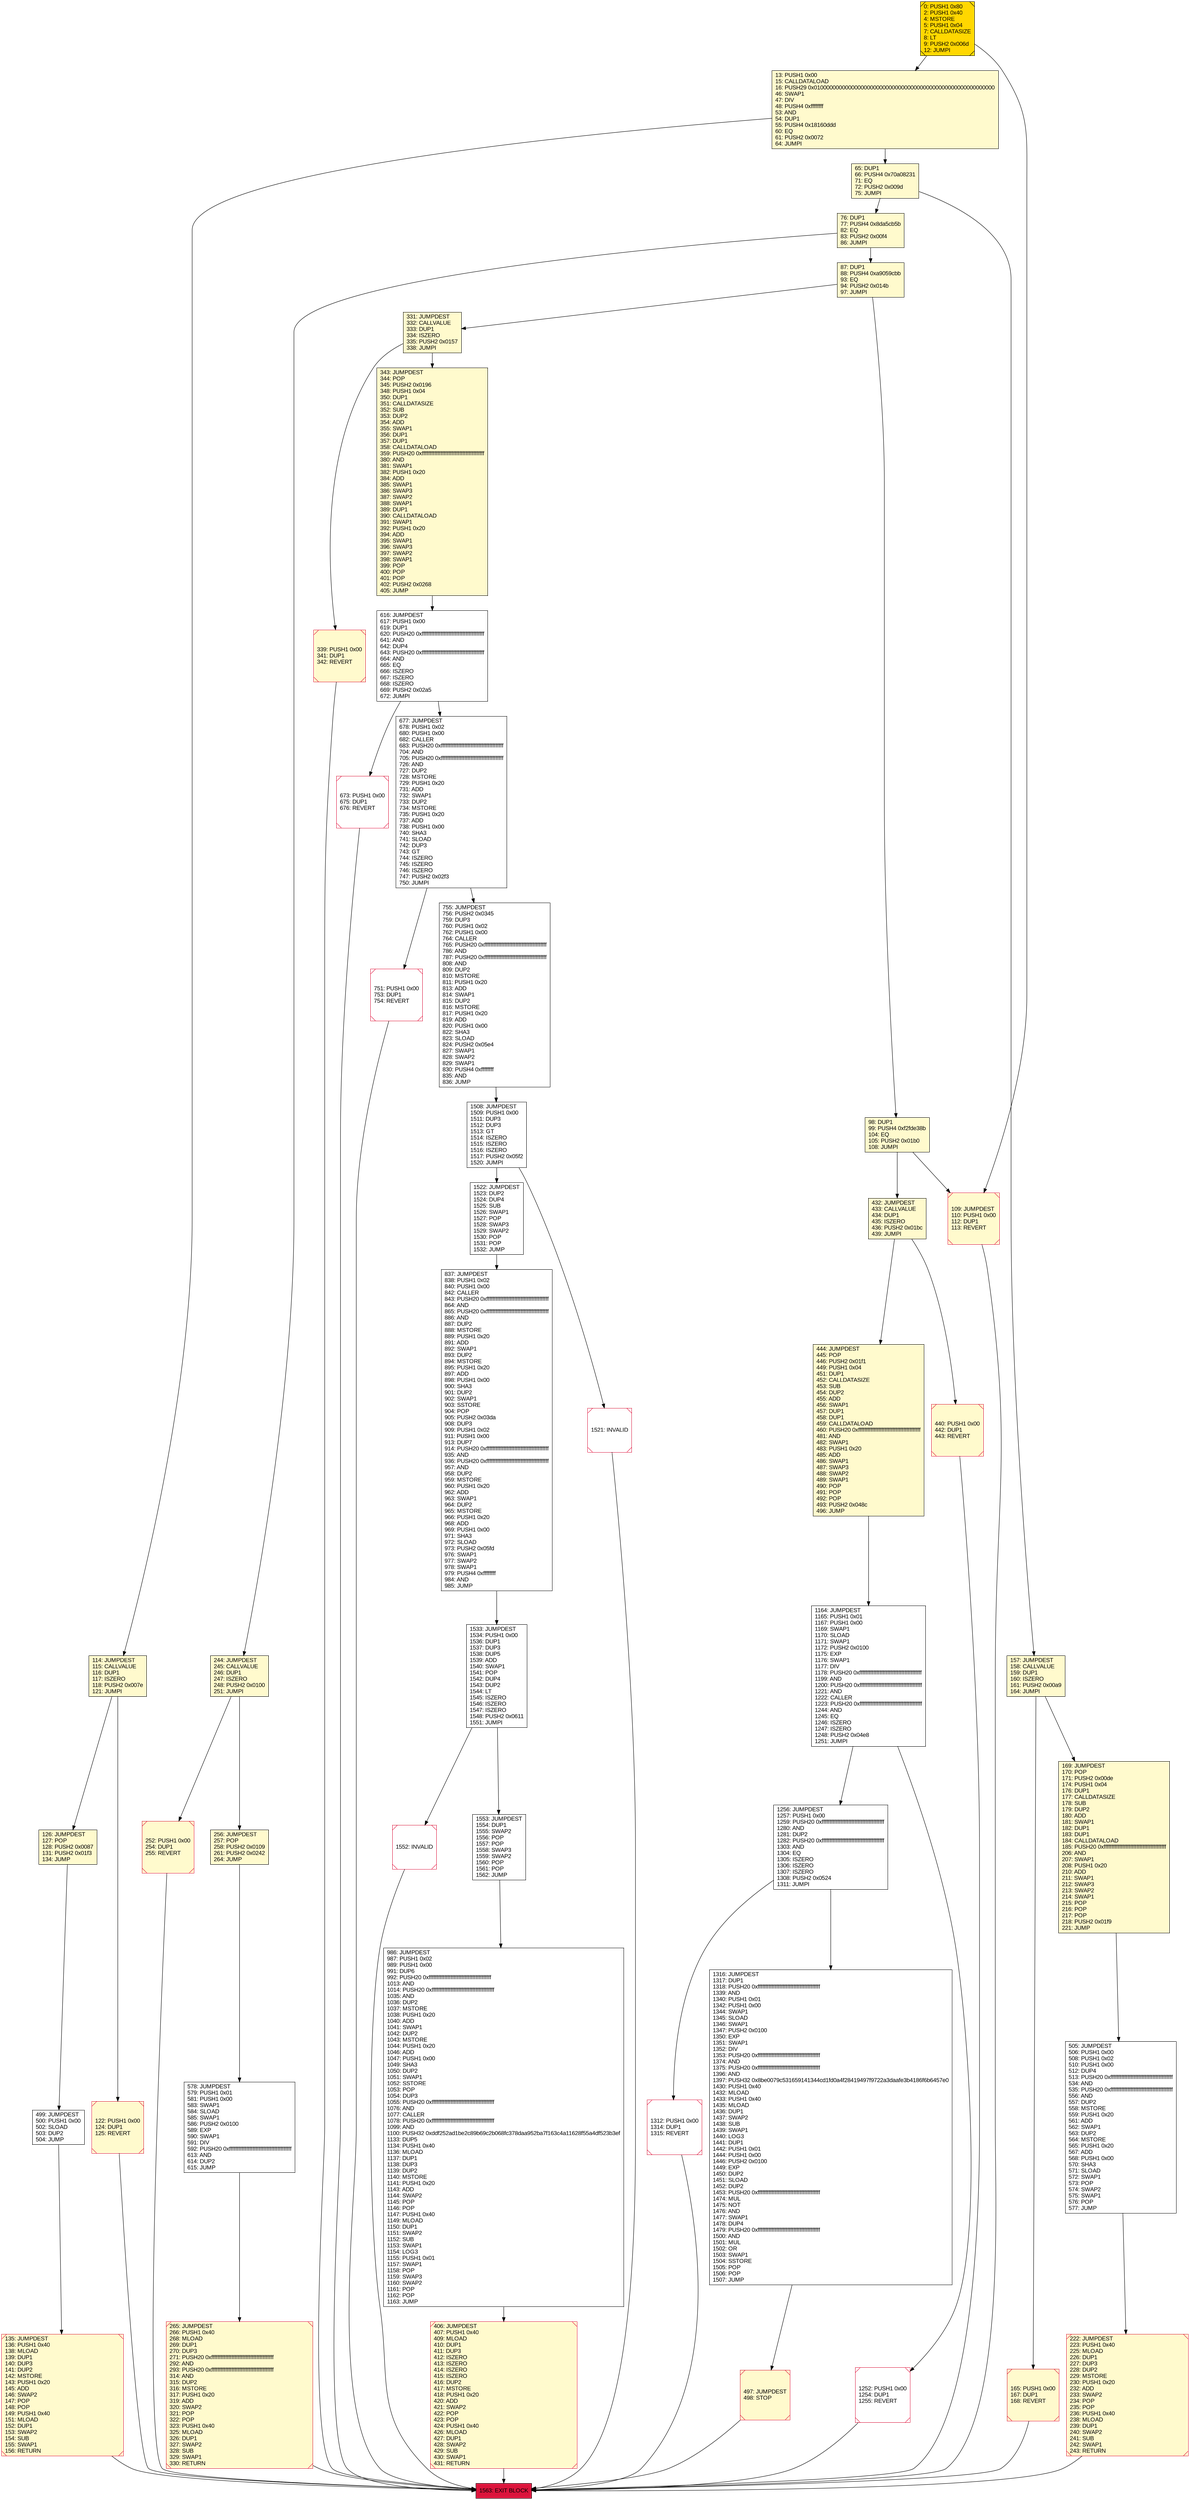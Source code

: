digraph G {
bgcolor=transparent rankdir=UD;
node [shape=box style=filled color=black fillcolor=white fontname=arial fontcolor=black];
673 [label="673: PUSH1 0x00\l675: DUP1\l676: REVERT\l" shape=Msquare color=crimson ];
1312 [label="1312: PUSH1 0x00\l1314: DUP1\l1315: REVERT\l" shape=Msquare color=crimson ];
165 [label="165: PUSH1 0x00\l167: DUP1\l168: REVERT\l" fillcolor=lemonchiffon shape=Msquare color=crimson ];
837 [label="837: JUMPDEST\l838: PUSH1 0x02\l840: PUSH1 0x00\l842: CALLER\l843: PUSH20 0xffffffffffffffffffffffffffffffffffffffff\l864: AND\l865: PUSH20 0xffffffffffffffffffffffffffffffffffffffff\l886: AND\l887: DUP2\l888: MSTORE\l889: PUSH1 0x20\l891: ADD\l892: SWAP1\l893: DUP2\l894: MSTORE\l895: PUSH1 0x20\l897: ADD\l898: PUSH1 0x00\l900: SHA3\l901: DUP2\l902: SWAP1\l903: SSTORE\l904: POP\l905: PUSH2 0x03da\l908: DUP3\l909: PUSH1 0x02\l911: PUSH1 0x00\l913: DUP7\l914: PUSH20 0xffffffffffffffffffffffffffffffffffffffff\l935: AND\l936: PUSH20 0xffffffffffffffffffffffffffffffffffffffff\l957: AND\l958: DUP2\l959: MSTORE\l960: PUSH1 0x20\l962: ADD\l963: SWAP1\l964: DUP2\l965: MSTORE\l966: PUSH1 0x20\l968: ADD\l969: PUSH1 0x00\l971: SHA3\l972: SLOAD\l973: PUSH2 0x05fd\l976: SWAP1\l977: SWAP2\l978: SWAP1\l979: PUSH4 0xffffffff\l984: AND\l985: JUMP\l" ];
126 [label="126: JUMPDEST\l127: POP\l128: PUSH2 0x0087\l131: PUSH2 0x01f3\l134: JUMP\l" fillcolor=lemonchiffon ];
505 [label="505: JUMPDEST\l506: PUSH1 0x00\l508: PUSH1 0x02\l510: PUSH1 0x00\l512: DUP4\l513: PUSH20 0xffffffffffffffffffffffffffffffffffffffff\l534: AND\l535: PUSH20 0xffffffffffffffffffffffffffffffffffffffff\l556: AND\l557: DUP2\l558: MSTORE\l559: PUSH1 0x20\l561: ADD\l562: SWAP1\l563: DUP2\l564: MSTORE\l565: PUSH1 0x20\l567: ADD\l568: PUSH1 0x00\l570: SHA3\l571: SLOAD\l572: SWAP1\l573: POP\l574: SWAP2\l575: SWAP1\l576: POP\l577: JUMP\l" ];
444 [label="444: JUMPDEST\l445: POP\l446: PUSH2 0x01f1\l449: PUSH1 0x04\l451: DUP1\l452: CALLDATASIZE\l453: SUB\l454: DUP2\l455: ADD\l456: SWAP1\l457: DUP1\l458: DUP1\l459: CALLDATALOAD\l460: PUSH20 0xffffffffffffffffffffffffffffffffffffffff\l481: AND\l482: SWAP1\l483: PUSH1 0x20\l485: ADD\l486: SWAP1\l487: SWAP3\l488: SWAP2\l489: SWAP1\l490: POP\l491: POP\l492: POP\l493: PUSH2 0x048c\l496: JUMP\l" fillcolor=lemonchiffon ];
755 [label="755: JUMPDEST\l756: PUSH2 0x0345\l759: DUP3\l760: PUSH1 0x02\l762: PUSH1 0x00\l764: CALLER\l765: PUSH20 0xffffffffffffffffffffffffffffffffffffffff\l786: AND\l787: PUSH20 0xffffffffffffffffffffffffffffffffffffffff\l808: AND\l809: DUP2\l810: MSTORE\l811: PUSH1 0x20\l813: ADD\l814: SWAP1\l815: DUP2\l816: MSTORE\l817: PUSH1 0x20\l819: ADD\l820: PUSH1 0x00\l822: SHA3\l823: SLOAD\l824: PUSH2 0x05e4\l827: SWAP1\l828: SWAP2\l829: SWAP1\l830: PUSH4 0xffffffff\l835: AND\l836: JUMP\l" ];
1508 [label="1508: JUMPDEST\l1509: PUSH1 0x00\l1511: DUP3\l1512: DUP3\l1513: GT\l1514: ISZERO\l1515: ISZERO\l1516: ISZERO\l1517: PUSH2 0x05f2\l1520: JUMPI\l" ];
440 [label="440: PUSH1 0x00\l442: DUP1\l443: REVERT\l" fillcolor=lemonchiffon shape=Msquare color=crimson ];
1563 [label="1563: EXIT BLOCK\l" fillcolor=crimson ];
256 [label="256: JUMPDEST\l257: POP\l258: PUSH2 0x0109\l261: PUSH2 0x0242\l264: JUMP\l" fillcolor=lemonchiffon ];
406 [label="406: JUMPDEST\l407: PUSH1 0x40\l409: MLOAD\l410: DUP1\l411: DUP3\l412: ISZERO\l413: ISZERO\l414: ISZERO\l415: ISZERO\l416: DUP2\l417: MSTORE\l418: PUSH1 0x20\l420: ADD\l421: SWAP2\l422: POP\l423: POP\l424: PUSH1 0x40\l426: MLOAD\l427: DUP1\l428: SWAP2\l429: SUB\l430: SWAP1\l431: RETURN\l" fillcolor=lemonchiffon shape=Msquare color=crimson ];
13 [label="13: PUSH1 0x00\l15: CALLDATALOAD\l16: PUSH29 0x0100000000000000000000000000000000000000000000000000000000\l46: SWAP1\l47: DIV\l48: PUSH4 0xffffffff\l53: AND\l54: DUP1\l55: PUSH4 0x18160ddd\l60: EQ\l61: PUSH2 0x0072\l64: JUMPI\l" fillcolor=lemonchiffon ];
1552 [label="1552: INVALID\l" shape=Msquare color=crimson ];
98 [label="98: DUP1\l99: PUSH4 0xf2fde38b\l104: EQ\l105: PUSH2 0x01b0\l108: JUMPI\l" fillcolor=lemonchiffon ];
135 [label="135: JUMPDEST\l136: PUSH1 0x40\l138: MLOAD\l139: DUP1\l140: DUP3\l141: DUP2\l142: MSTORE\l143: PUSH1 0x20\l145: ADD\l146: SWAP2\l147: POP\l148: POP\l149: PUSH1 0x40\l151: MLOAD\l152: DUP1\l153: SWAP2\l154: SUB\l155: SWAP1\l156: RETURN\l" fillcolor=lemonchiffon shape=Msquare color=crimson ];
616 [label="616: JUMPDEST\l617: PUSH1 0x00\l619: DUP1\l620: PUSH20 0xffffffffffffffffffffffffffffffffffffffff\l641: AND\l642: DUP4\l643: PUSH20 0xffffffffffffffffffffffffffffffffffffffff\l664: AND\l665: EQ\l666: ISZERO\l667: ISZERO\l668: ISZERO\l669: PUSH2 0x02a5\l672: JUMPI\l" ];
331 [label="331: JUMPDEST\l332: CALLVALUE\l333: DUP1\l334: ISZERO\l335: PUSH2 0x0157\l338: JUMPI\l" fillcolor=lemonchiffon ];
157 [label="157: JUMPDEST\l158: CALLVALUE\l159: DUP1\l160: ISZERO\l161: PUSH2 0x00a9\l164: JUMPI\l" fillcolor=lemonchiffon ];
499 [label="499: JUMPDEST\l500: PUSH1 0x00\l502: SLOAD\l503: DUP2\l504: JUMP\l" ];
87 [label="87: DUP1\l88: PUSH4 0xa9059cbb\l93: EQ\l94: PUSH2 0x014b\l97: JUMPI\l" fillcolor=lemonchiffon ];
1252 [label="1252: PUSH1 0x00\l1254: DUP1\l1255: REVERT\l" shape=Msquare color=crimson ];
1522 [label="1522: JUMPDEST\l1523: DUP2\l1524: DUP4\l1525: SUB\l1526: SWAP1\l1527: POP\l1528: SWAP3\l1529: SWAP2\l1530: POP\l1531: POP\l1532: JUMP\l" ];
1256 [label="1256: JUMPDEST\l1257: PUSH1 0x00\l1259: PUSH20 0xffffffffffffffffffffffffffffffffffffffff\l1280: AND\l1281: DUP2\l1282: PUSH20 0xffffffffffffffffffffffffffffffffffffffff\l1303: AND\l1304: EQ\l1305: ISZERO\l1306: ISZERO\l1307: ISZERO\l1308: PUSH2 0x0524\l1311: JUMPI\l" ];
751 [label="751: PUSH1 0x00\l753: DUP1\l754: REVERT\l" shape=Msquare color=crimson ];
1521 [label="1521: INVALID\l" shape=Msquare color=crimson ];
1533 [label="1533: JUMPDEST\l1534: PUSH1 0x00\l1536: DUP1\l1537: DUP3\l1538: DUP5\l1539: ADD\l1540: SWAP1\l1541: POP\l1542: DUP4\l1543: DUP2\l1544: LT\l1545: ISZERO\l1546: ISZERO\l1547: ISZERO\l1548: PUSH2 0x0611\l1551: JUMPI\l" ];
343 [label="343: JUMPDEST\l344: POP\l345: PUSH2 0x0196\l348: PUSH1 0x04\l350: DUP1\l351: CALLDATASIZE\l352: SUB\l353: DUP2\l354: ADD\l355: SWAP1\l356: DUP1\l357: DUP1\l358: CALLDATALOAD\l359: PUSH20 0xffffffffffffffffffffffffffffffffffffffff\l380: AND\l381: SWAP1\l382: PUSH1 0x20\l384: ADD\l385: SWAP1\l386: SWAP3\l387: SWAP2\l388: SWAP1\l389: DUP1\l390: CALLDATALOAD\l391: SWAP1\l392: PUSH1 0x20\l394: ADD\l395: SWAP1\l396: SWAP3\l397: SWAP2\l398: SWAP1\l399: POP\l400: POP\l401: POP\l402: PUSH2 0x0268\l405: JUMP\l" fillcolor=lemonchiffon ];
1316 [label="1316: JUMPDEST\l1317: DUP1\l1318: PUSH20 0xffffffffffffffffffffffffffffffffffffffff\l1339: AND\l1340: PUSH1 0x01\l1342: PUSH1 0x00\l1344: SWAP1\l1345: SLOAD\l1346: SWAP1\l1347: PUSH2 0x0100\l1350: EXP\l1351: SWAP1\l1352: DIV\l1353: PUSH20 0xffffffffffffffffffffffffffffffffffffffff\l1374: AND\l1375: PUSH20 0xffffffffffffffffffffffffffffffffffffffff\l1396: AND\l1397: PUSH32 0x8be0079c531659141344cd1fd0a4f28419497f9722a3daafe3b4186f6b6457e0\l1430: PUSH1 0x40\l1432: MLOAD\l1433: PUSH1 0x40\l1435: MLOAD\l1436: DUP1\l1437: SWAP2\l1438: SUB\l1439: SWAP1\l1440: LOG3\l1441: DUP1\l1442: PUSH1 0x01\l1444: PUSH1 0x00\l1446: PUSH2 0x0100\l1449: EXP\l1450: DUP2\l1451: SLOAD\l1452: DUP2\l1453: PUSH20 0xffffffffffffffffffffffffffffffffffffffff\l1474: MUL\l1475: NOT\l1476: AND\l1477: SWAP1\l1478: DUP4\l1479: PUSH20 0xffffffffffffffffffffffffffffffffffffffff\l1500: AND\l1501: MUL\l1502: OR\l1503: SWAP1\l1504: SSTORE\l1505: POP\l1506: POP\l1507: JUMP\l" ];
432 [label="432: JUMPDEST\l433: CALLVALUE\l434: DUP1\l435: ISZERO\l436: PUSH2 0x01bc\l439: JUMPI\l" fillcolor=lemonchiffon ];
265 [label="265: JUMPDEST\l266: PUSH1 0x40\l268: MLOAD\l269: DUP1\l270: DUP3\l271: PUSH20 0xffffffffffffffffffffffffffffffffffffffff\l292: AND\l293: PUSH20 0xffffffffffffffffffffffffffffffffffffffff\l314: AND\l315: DUP2\l316: MSTORE\l317: PUSH1 0x20\l319: ADD\l320: SWAP2\l321: POP\l322: POP\l323: PUSH1 0x40\l325: MLOAD\l326: DUP1\l327: SWAP2\l328: SUB\l329: SWAP1\l330: RETURN\l" fillcolor=lemonchiffon shape=Msquare color=crimson ];
122 [label="122: PUSH1 0x00\l124: DUP1\l125: REVERT\l" fillcolor=lemonchiffon shape=Msquare color=crimson ];
252 [label="252: PUSH1 0x00\l254: DUP1\l255: REVERT\l" fillcolor=lemonchiffon shape=Msquare color=crimson ];
578 [label="578: JUMPDEST\l579: PUSH1 0x01\l581: PUSH1 0x00\l583: SWAP1\l584: SLOAD\l585: SWAP1\l586: PUSH2 0x0100\l589: EXP\l590: SWAP1\l591: DIV\l592: PUSH20 0xffffffffffffffffffffffffffffffffffffffff\l613: AND\l614: DUP2\l615: JUMP\l" ];
169 [label="169: JUMPDEST\l170: POP\l171: PUSH2 0x00de\l174: PUSH1 0x04\l176: DUP1\l177: CALLDATASIZE\l178: SUB\l179: DUP2\l180: ADD\l181: SWAP1\l182: DUP1\l183: DUP1\l184: CALLDATALOAD\l185: PUSH20 0xffffffffffffffffffffffffffffffffffffffff\l206: AND\l207: SWAP1\l208: PUSH1 0x20\l210: ADD\l211: SWAP1\l212: SWAP3\l213: SWAP2\l214: SWAP1\l215: POP\l216: POP\l217: POP\l218: PUSH2 0x01f9\l221: JUMP\l" fillcolor=lemonchiffon ];
497 [label="497: JUMPDEST\l498: STOP\l" fillcolor=lemonchiffon shape=Msquare color=crimson ];
109 [label="109: JUMPDEST\l110: PUSH1 0x00\l112: DUP1\l113: REVERT\l" fillcolor=lemonchiffon shape=Msquare color=crimson ];
677 [label="677: JUMPDEST\l678: PUSH1 0x02\l680: PUSH1 0x00\l682: CALLER\l683: PUSH20 0xffffffffffffffffffffffffffffffffffffffff\l704: AND\l705: PUSH20 0xffffffffffffffffffffffffffffffffffffffff\l726: AND\l727: DUP2\l728: MSTORE\l729: PUSH1 0x20\l731: ADD\l732: SWAP1\l733: DUP2\l734: MSTORE\l735: PUSH1 0x20\l737: ADD\l738: PUSH1 0x00\l740: SHA3\l741: SLOAD\l742: DUP3\l743: GT\l744: ISZERO\l745: ISZERO\l746: ISZERO\l747: PUSH2 0x02f3\l750: JUMPI\l" ];
0 [label="0: PUSH1 0x80\l2: PUSH1 0x40\l4: MSTORE\l5: PUSH1 0x04\l7: CALLDATASIZE\l8: LT\l9: PUSH2 0x006d\l12: JUMPI\l" fillcolor=lemonchiffon shape=Msquare fillcolor=gold ];
114 [label="114: JUMPDEST\l115: CALLVALUE\l116: DUP1\l117: ISZERO\l118: PUSH2 0x007e\l121: JUMPI\l" fillcolor=lemonchiffon ];
244 [label="244: JUMPDEST\l245: CALLVALUE\l246: DUP1\l247: ISZERO\l248: PUSH2 0x0100\l251: JUMPI\l" fillcolor=lemonchiffon ];
222 [label="222: JUMPDEST\l223: PUSH1 0x40\l225: MLOAD\l226: DUP1\l227: DUP3\l228: DUP2\l229: MSTORE\l230: PUSH1 0x20\l232: ADD\l233: SWAP2\l234: POP\l235: POP\l236: PUSH1 0x40\l238: MLOAD\l239: DUP1\l240: SWAP2\l241: SUB\l242: SWAP1\l243: RETURN\l" fillcolor=lemonchiffon shape=Msquare color=crimson ];
1164 [label="1164: JUMPDEST\l1165: PUSH1 0x01\l1167: PUSH1 0x00\l1169: SWAP1\l1170: SLOAD\l1171: SWAP1\l1172: PUSH2 0x0100\l1175: EXP\l1176: SWAP1\l1177: DIV\l1178: PUSH20 0xffffffffffffffffffffffffffffffffffffffff\l1199: AND\l1200: PUSH20 0xffffffffffffffffffffffffffffffffffffffff\l1221: AND\l1222: CALLER\l1223: PUSH20 0xffffffffffffffffffffffffffffffffffffffff\l1244: AND\l1245: EQ\l1246: ISZERO\l1247: ISZERO\l1248: PUSH2 0x04e8\l1251: JUMPI\l" ];
65 [label="65: DUP1\l66: PUSH4 0x70a08231\l71: EQ\l72: PUSH2 0x009d\l75: JUMPI\l" fillcolor=lemonchiffon ];
339 [label="339: PUSH1 0x00\l341: DUP1\l342: REVERT\l" fillcolor=lemonchiffon shape=Msquare color=crimson ];
986 [label="986: JUMPDEST\l987: PUSH1 0x02\l989: PUSH1 0x00\l991: DUP6\l992: PUSH20 0xffffffffffffffffffffffffffffffffffffffff\l1013: AND\l1014: PUSH20 0xffffffffffffffffffffffffffffffffffffffff\l1035: AND\l1036: DUP2\l1037: MSTORE\l1038: PUSH1 0x20\l1040: ADD\l1041: SWAP1\l1042: DUP2\l1043: MSTORE\l1044: PUSH1 0x20\l1046: ADD\l1047: PUSH1 0x00\l1049: SHA3\l1050: DUP2\l1051: SWAP1\l1052: SSTORE\l1053: POP\l1054: DUP3\l1055: PUSH20 0xffffffffffffffffffffffffffffffffffffffff\l1076: AND\l1077: CALLER\l1078: PUSH20 0xffffffffffffffffffffffffffffffffffffffff\l1099: AND\l1100: PUSH32 0xddf252ad1be2c89b69c2b068fc378daa952ba7f163c4a11628f55a4df523b3ef\l1133: DUP5\l1134: PUSH1 0x40\l1136: MLOAD\l1137: DUP1\l1138: DUP3\l1139: DUP2\l1140: MSTORE\l1141: PUSH1 0x20\l1143: ADD\l1144: SWAP2\l1145: POP\l1146: POP\l1147: PUSH1 0x40\l1149: MLOAD\l1150: DUP1\l1151: SWAP2\l1152: SUB\l1153: SWAP1\l1154: LOG3\l1155: PUSH1 0x01\l1157: SWAP1\l1158: POP\l1159: SWAP3\l1160: SWAP2\l1161: POP\l1162: POP\l1163: JUMP\l" ];
1553 [label="1553: JUMPDEST\l1554: DUP1\l1555: SWAP2\l1556: POP\l1557: POP\l1558: SWAP3\l1559: SWAP2\l1560: POP\l1561: POP\l1562: JUMP\l" ];
76 [label="76: DUP1\l77: PUSH4 0x8da5cb5b\l82: EQ\l83: PUSH2 0x00f4\l86: JUMPI\l" fillcolor=lemonchiffon ];
0 -> 109;
440 -> 1563;
578 -> 265;
755 -> 1508;
1553 -> 986;
65 -> 76;
76 -> 244;
1256 -> 1316;
1312 -> 1563;
673 -> 1563;
165 -> 1563;
157 -> 169;
1164 -> 1256;
677 -> 751;
1164 -> 1252;
1533 -> 1553;
135 -> 1563;
1316 -> 497;
114 -> 122;
406 -> 1563;
65 -> 157;
1552 -> 1563;
616 -> 673;
244 -> 252;
76 -> 87;
122 -> 1563;
256 -> 578;
265 -> 1563;
1522 -> 837;
0 -> 13;
432 -> 444;
13 -> 114;
157 -> 165;
252 -> 1563;
331 -> 339;
1256 -> 1312;
126 -> 499;
432 -> 440;
751 -> 1563;
1521 -> 1563;
1508 -> 1521;
837 -> 1533;
98 -> 109;
13 -> 65;
616 -> 677;
1508 -> 1522;
1252 -> 1563;
986 -> 406;
505 -> 222;
98 -> 432;
114 -> 126;
343 -> 616;
331 -> 343;
339 -> 1563;
169 -> 505;
109 -> 1563;
244 -> 256;
87 -> 98;
222 -> 1563;
499 -> 135;
677 -> 755;
444 -> 1164;
497 -> 1563;
1533 -> 1552;
87 -> 331;
}